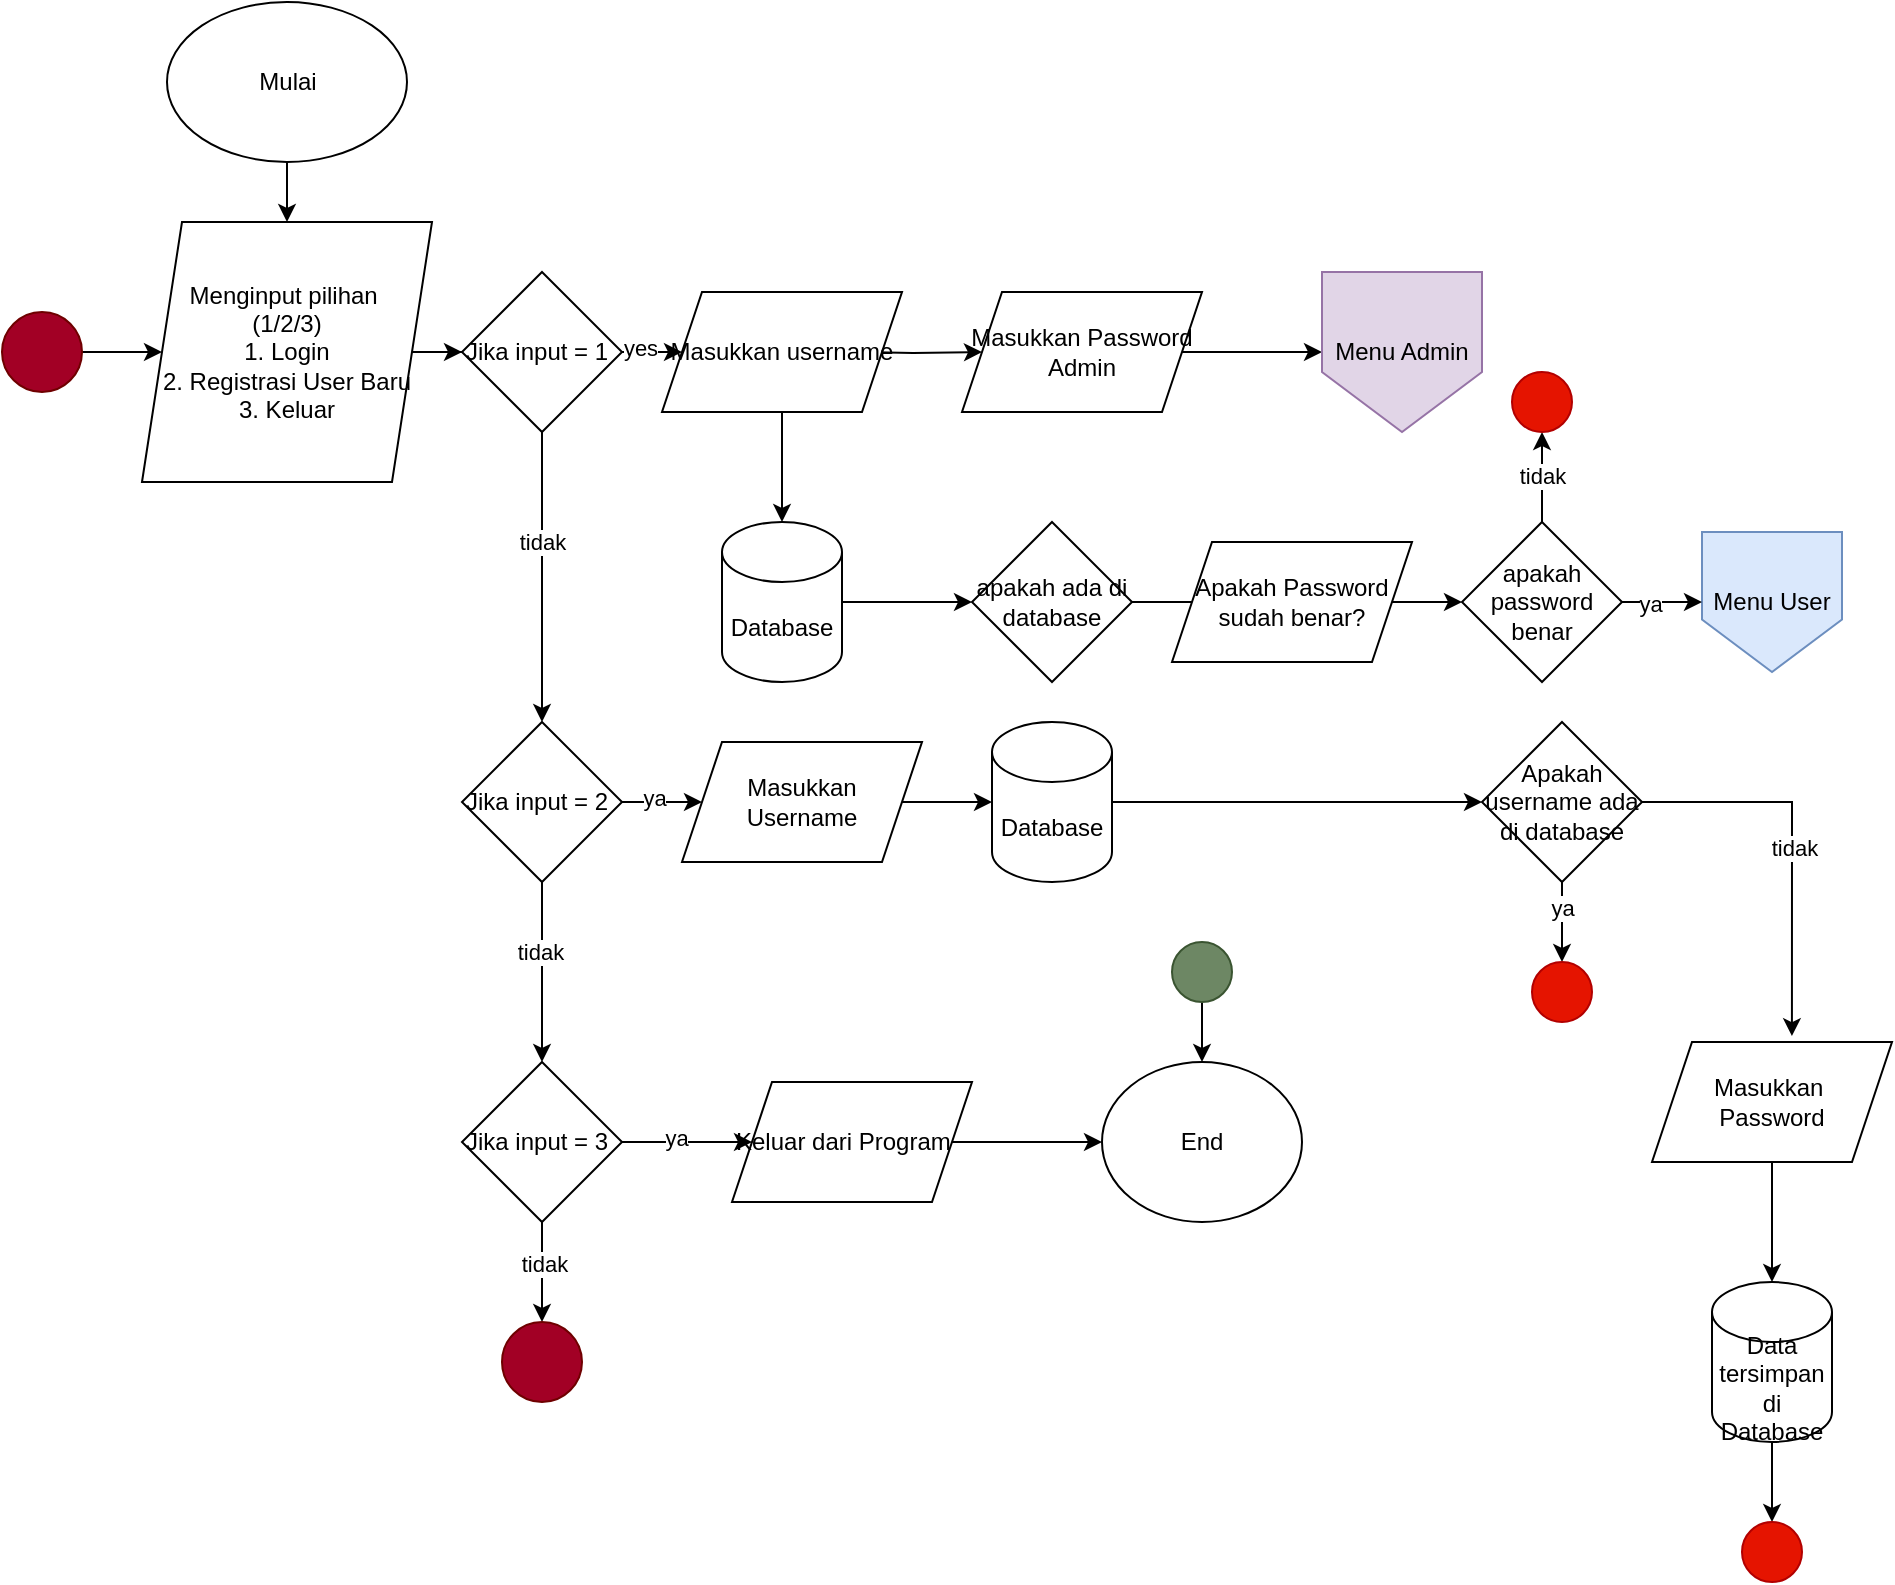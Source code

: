 <mxfile version="24.8.6" pages="3">
  <diagram name="Page-1" id="-NDUtS6Aw-fNEqFQIyKa">
    <mxGraphModel dx="1381" dy="663" grid="1" gridSize="10" guides="1" tooltips="1" connect="1" arrows="1" fold="1" page="1" pageScale="1" pageWidth="850" pageHeight="1100" math="0" shadow="0">
      <root>
        <mxCell id="0" />
        <mxCell id="1" parent="0" />
        <mxCell id="1dMcSSJAG0kBczMJyQBT-3" value="" style="edgeStyle=orthogonalEdgeStyle;rounded=0;orthogonalLoop=1;jettySize=auto;html=1;" parent="1" source="1dMcSSJAG0kBczMJyQBT-1" target="1dMcSSJAG0kBczMJyQBT-2" edge="1">
          <mxGeometry relative="1" as="geometry" />
        </mxCell>
        <mxCell id="1dMcSSJAG0kBczMJyQBT-1" value="Mulai" style="ellipse;whiteSpace=wrap;html=1;" parent="1" vertex="1">
          <mxGeometry x="82.5" y="10" width="120" height="80" as="geometry" />
        </mxCell>
        <mxCell id="1dMcSSJAG0kBczMJyQBT-5" value="" style="edgeStyle=orthogonalEdgeStyle;rounded=0;orthogonalLoop=1;jettySize=auto;html=1;" parent="1" source="1dMcSSJAG0kBczMJyQBT-2" target="1dMcSSJAG0kBczMJyQBT-4" edge="1">
          <mxGeometry relative="1" as="geometry" />
        </mxCell>
        <mxCell id="1dMcSSJAG0kBczMJyQBT-2" value="Menginput pilihan&amp;nbsp;&lt;div&gt;(1/2/3)&lt;div&gt;1.&lt;span style=&quot;background-color: initial;&quot;&gt;&amp;nbsp;Login&lt;/span&gt;&lt;/div&gt;&lt;div&gt;2. Registrasi User Baru&lt;/div&gt;&lt;div&gt;3. Keluar&lt;/div&gt;&lt;/div&gt;" style="shape=parallelogram;perimeter=parallelogramPerimeter;whiteSpace=wrap;html=1;fixedSize=1;align=center;" parent="1" vertex="1">
          <mxGeometry x="70" y="120" width="145" height="130" as="geometry" />
        </mxCell>
        <mxCell id="1dMcSSJAG0kBczMJyQBT-7" value="" style="edgeStyle=orthogonalEdgeStyle;rounded=0;orthogonalLoop=1;jettySize=auto;html=1;" parent="1" source="1dMcSSJAG0kBczMJyQBT-4" target="1dMcSSJAG0kBczMJyQBT-6" edge="1">
          <mxGeometry relative="1" as="geometry" />
        </mxCell>
        <mxCell id="DcdzVRwghYSMpWZO44ve-5" value="tidak" style="edgeLabel;html=1;align=center;verticalAlign=middle;resizable=0;points=[];" vertex="1" connectable="0" parent="1dMcSSJAG0kBczMJyQBT-7">
          <mxGeometry x="-0.245" relative="1" as="geometry">
            <mxPoint as="offset" />
          </mxGeometry>
        </mxCell>
        <mxCell id="1dMcSSJAG0kBczMJyQBT-13" value="" style="edgeStyle=orthogonalEdgeStyle;rounded=0;orthogonalLoop=1;jettySize=auto;html=1;" parent="1" source="1dMcSSJAG0kBczMJyQBT-4" edge="1">
          <mxGeometry relative="1" as="geometry">
            <mxPoint x="340" y="185" as="targetPoint" />
          </mxGeometry>
        </mxCell>
        <mxCell id="DcdzVRwghYSMpWZO44ve-6" value="yes" style="edgeLabel;html=1;align=center;verticalAlign=middle;resizable=0;points=[];" vertex="1" connectable="0" parent="1dMcSSJAG0kBczMJyQBT-13">
          <mxGeometry x="-0.418" y="2" relative="1" as="geometry">
            <mxPoint as="offset" />
          </mxGeometry>
        </mxCell>
        <mxCell id="1dMcSSJAG0kBczMJyQBT-4" value="Jika input = 1" style="rhombus;whiteSpace=wrap;html=1;align=left;" parent="1" vertex="1">
          <mxGeometry x="230" y="145" width="80" height="80" as="geometry" />
        </mxCell>
        <mxCell id="1dMcSSJAG0kBczMJyQBT-9" value="" style="edgeStyle=orthogonalEdgeStyle;rounded=0;orthogonalLoop=1;jettySize=auto;html=1;" parent="1" source="1dMcSSJAG0kBczMJyQBT-6" target="1dMcSSJAG0kBczMJyQBT-8" edge="1">
          <mxGeometry relative="1" as="geometry" />
        </mxCell>
        <mxCell id="DcdzVRwghYSMpWZO44ve-7" value="tidak" style="edgeLabel;html=1;align=center;verticalAlign=middle;resizable=0;points=[];" vertex="1" connectable="0" parent="1dMcSSJAG0kBczMJyQBT-9">
          <mxGeometry x="-0.231" y="-1" relative="1" as="geometry">
            <mxPoint as="offset" />
          </mxGeometry>
        </mxCell>
        <mxCell id="1dMcSSJAG0kBczMJyQBT-25" value="" style="edgeStyle=orthogonalEdgeStyle;rounded=0;orthogonalLoop=1;jettySize=auto;html=1;" parent="1" source="1dMcSSJAG0kBczMJyQBT-6" target="1dMcSSJAG0kBczMJyQBT-24" edge="1">
          <mxGeometry relative="1" as="geometry" />
        </mxCell>
        <mxCell id="DcdzVRwghYSMpWZO44ve-10" value="ya" style="edgeLabel;html=1;align=center;verticalAlign=middle;resizable=0;points=[];" vertex="1" connectable="0" parent="1dMcSSJAG0kBczMJyQBT-25">
          <mxGeometry x="0.192" y="2" relative="1" as="geometry">
            <mxPoint as="offset" />
          </mxGeometry>
        </mxCell>
        <mxCell id="1dMcSSJAG0kBczMJyQBT-6" value="Jika input = 2" style="rhombus;whiteSpace=wrap;html=1;align=left;" parent="1" vertex="1">
          <mxGeometry x="230" y="370" width="80" height="80" as="geometry" />
        </mxCell>
        <mxCell id="1dMcSSJAG0kBczMJyQBT-31" value="" style="edgeStyle=orthogonalEdgeStyle;rounded=0;orthogonalLoop=1;jettySize=auto;html=1;" parent="1" source="1dMcSSJAG0kBczMJyQBT-8" target="1dMcSSJAG0kBczMJyQBT-30" edge="1">
          <mxGeometry relative="1" as="geometry" />
        </mxCell>
        <mxCell id="DcdzVRwghYSMpWZO44ve-9" value="ya" style="edgeLabel;html=1;align=center;verticalAlign=middle;resizable=0;points=[];" vertex="1" connectable="0" parent="1dMcSSJAG0kBczMJyQBT-31">
          <mxGeometry x="-0.169" y="2" relative="1" as="geometry">
            <mxPoint as="offset" />
          </mxGeometry>
        </mxCell>
        <mxCell id="1dMcSSJAG0kBczMJyQBT-35" value="" style="edgeStyle=orthogonalEdgeStyle;rounded=0;orthogonalLoop=1;jettySize=auto;html=1;" parent="1" source="1dMcSSJAG0kBczMJyQBT-8" target="1dMcSSJAG0kBczMJyQBT-34" edge="1">
          <mxGeometry relative="1" as="geometry" />
        </mxCell>
        <mxCell id="DcdzVRwghYSMpWZO44ve-8" value="tidak" style="edgeLabel;html=1;align=center;verticalAlign=middle;resizable=0;points=[];" vertex="1" connectable="0" parent="1dMcSSJAG0kBczMJyQBT-35">
          <mxGeometry x="-0.19" y="1" relative="1" as="geometry">
            <mxPoint as="offset" />
          </mxGeometry>
        </mxCell>
        <mxCell id="1dMcSSJAG0kBczMJyQBT-8" value="Jika input = 3" style="rhombus;whiteSpace=wrap;html=1;align=left;" parent="1" vertex="1">
          <mxGeometry x="230" y="540" width="80" height="80" as="geometry" />
        </mxCell>
        <mxCell id="1dMcSSJAG0kBczMJyQBT-24" value="Masukkan&lt;div&gt;Username&lt;/div&gt;" style="shape=parallelogram;perimeter=parallelogramPerimeter;whiteSpace=wrap;html=1;fixedSize=1;align=center;" parent="1" vertex="1">
          <mxGeometry x="340" y="380" width="120" height="60" as="geometry" />
        </mxCell>
        <mxCell id="1dMcSSJAG0kBczMJyQBT-29" value="" style="edgeStyle=orthogonalEdgeStyle;rounded=0;orthogonalLoop=1;jettySize=auto;html=1;" parent="1" source="1dMcSSJAG0kBczMJyQBT-26" target="1dMcSSJAG0kBczMJyQBT-28" edge="1">
          <mxGeometry relative="1" as="geometry" />
        </mxCell>
        <mxCell id="1dMcSSJAG0kBczMJyQBT-26" value="Masukkan&amp;nbsp;&lt;div&gt;Password&lt;/div&gt;" style="shape=parallelogram;perimeter=parallelogramPerimeter;whiteSpace=wrap;html=1;fixedSize=1;" parent="1" vertex="1">
          <mxGeometry x="825" y="530" width="120" height="60" as="geometry" />
        </mxCell>
        <mxCell id="-KChaFOd6oSQonMqzagd-12" value="" style="edgeStyle=orthogonalEdgeStyle;rounded=0;orthogonalLoop=1;jettySize=auto;html=1;" parent="1" source="1dMcSSJAG0kBczMJyQBT-28" target="-KChaFOd6oSQonMqzagd-11" edge="1">
          <mxGeometry relative="1" as="geometry" />
        </mxCell>
        <mxCell id="1dMcSSJAG0kBczMJyQBT-28" value="Data tersimpan di Database" style="shape=cylinder3;whiteSpace=wrap;html=1;boundedLbl=1;backgroundOutline=1;size=15;" parent="1" vertex="1">
          <mxGeometry x="855" y="650" width="60" height="80" as="geometry" />
        </mxCell>
        <mxCell id="6MHdEwSznJubVBLy4Kzz-2" value="" style="edgeStyle=orthogonalEdgeStyle;rounded=0;orthogonalLoop=1;jettySize=auto;html=1;" parent="1" source="1dMcSSJAG0kBczMJyQBT-30" target="6MHdEwSznJubVBLy4Kzz-1" edge="1">
          <mxGeometry relative="1" as="geometry" />
        </mxCell>
        <mxCell id="1dMcSSJAG0kBczMJyQBT-30" value="Keluar dari Program" style="shape=parallelogram;perimeter=parallelogramPerimeter;whiteSpace=wrap;html=1;fixedSize=1;align=left;" parent="1" vertex="1">
          <mxGeometry x="365" y="550" width="120" height="60" as="geometry" />
        </mxCell>
        <mxCell id="1dMcSSJAG0kBczMJyQBT-34" value="" style="ellipse;whiteSpace=wrap;html=1;align=left;fillColor=#a20025;fontColor=#ffffff;strokeColor=#6F0000;" parent="1" vertex="1">
          <mxGeometry x="250" y="670" width="40" height="40" as="geometry" />
        </mxCell>
        <mxCell id="1dMcSSJAG0kBczMJyQBT-44" value="" style="edgeStyle=orthogonalEdgeStyle;rounded=0;orthogonalLoop=1;jettySize=auto;html=1;" parent="1" target="1dMcSSJAG0kBczMJyQBT-43" edge="1">
          <mxGeometry relative="1" as="geometry">
            <mxPoint x="430" y="185" as="sourcePoint" />
          </mxGeometry>
        </mxCell>
        <mxCell id="NHLyl-m4o0W0h8UV8HJD-1" value="" style="edgeStyle=orthogonalEdgeStyle;rounded=0;orthogonalLoop=1;jettySize=auto;html=1;" parent="1" source="1dMcSSJAG0kBczMJyQBT-39" target="1BtDS-56krsST5m9bCpH-1" edge="1">
          <mxGeometry relative="1" as="geometry" />
        </mxCell>
        <mxCell id="1dMcSSJAG0kBczMJyQBT-39" value="Masukkan username" style="shape=parallelogram;perimeter=parallelogramPerimeter;whiteSpace=wrap;html=1;fixedSize=1;" parent="1" vertex="1">
          <mxGeometry x="330" y="155" width="120" height="60" as="geometry" />
        </mxCell>
        <mxCell id="1dMcSSJAG0kBczMJyQBT-46" value="" style="edgeStyle=orthogonalEdgeStyle;rounded=0;orthogonalLoop=1;jettySize=auto;html=1;" parent="1" source="1dMcSSJAG0kBczMJyQBT-43" target="1dMcSSJAG0kBczMJyQBT-45" edge="1">
          <mxGeometry relative="1" as="geometry" />
        </mxCell>
        <mxCell id="1dMcSSJAG0kBczMJyQBT-43" value="Masukkan Password Admin" style="shape=parallelogram;perimeter=parallelogramPerimeter;whiteSpace=wrap;html=1;fixedSize=1;" parent="1" vertex="1">
          <mxGeometry x="480" y="155" width="120" height="60" as="geometry" />
        </mxCell>
        <mxCell id="1dMcSSJAG0kBczMJyQBT-45" value="Menu Admin" style="shape=offPageConnector;whiteSpace=wrap;html=1;fillColor=#e1d5e7;strokeColor=#9673a6;" parent="1" vertex="1">
          <mxGeometry x="660" y="145" width="80" height="80" as="geometry" />
        </mxCell>
        <mxCell id="1dMcSSJAG0kBczMJyQBT-47" value="Menu User" style="shape=offPageConnector;whiteSpace=wrap;html=1;fillColor=#dae8fc;strokeColor=#6c8ebf;" parent="1" vertex="1">
          <mxGeometry x="850" y="275" width="70" height="70" as="geometry" />
        </mxCell>
        <mxCell id="6MHdEwSznJubVBLy4Kzz-1" value="End" style="ellipse;whiteSpace=wrap;html=1;align=center;" parent="1" vertex="1">
          <mxGeometry x="550" y="540" width="100" height="80" as="geometry" />
        </mxCell>
        <mxCell id="yb546YLmyVM77lyH0D2q-3" value="" style="edgeStyle=orthogonalEdgeStyle;rounded=0;orthogonalLoop=1;jettySize=auto;html=1;" parent="1" source="yb546YLmyVM77lyH0D2q-2" target="1dMcSSJAG0kBczMJyQBT-2" edge="1">
          <mxGeometry relative="1" as="geometry" />
        </mxCell>
        <mxCell id="yb546YLmyVM77lyH0D2q-2" value="" style="ellipse;whiteSpace=wrap;html=1;aspect=fixed;fillColor=#a20025;fontColor=#ffffff;strokeColor=#6F0000;" parent="1" vertex="1">
          <mxGeometry y="165" width="40" height="40" as="geometry" />
        </mxCell>
        <mxCell id="EzCfNDxWfJao1w9SPFGL-2" value="" style="edgeStyle=orthogonalEdgeStyle;rounded=0;orthogonalLoop=1;jettySize=auto;html=1;" parent="1" source="EzCfNDxWfJao1w9SPFGL-1" target="6MHdEwSznJubVBLy4Kzz-1" edge="1">
          <mxGeometry relative="1" as="geometry" />
        </mxCell>
        <mxCell id="EzCfNDxWfJao1w9SPFGL-1" value="" style="ellipse;whiteSpace=wrap;html=1;aspect=fixed;fillColor=#6d8764;fontColor=#ffffff;strokeColor=#3A5431;" parent="1" vertex="1">
          <mxGeometry x="585" y="480" width="30" height="30" as="geometry" />
        </mxCell>
        <mxCell id="NHLyl-m4o0W0h8UV8HJD-2" style="edgeStyle=orthogonalEdgeStyle;rounded=0;orthogonalLoop=1;jettySize=auto;html=1;exitX=1;exitY=0.5;exitDx=0;exitDy=0;exitPerimeter=0;" parent="1" source="1BtDS-56krsST5m9bCpH-1" target="1BtDS-56krsST5m9bCpH-2" edge="1">
          <mxGeometry relative="1" as="geometry" />
        </mxCell>
        <mxCell id="1BtDS-56krsST5m9bCpH-1" value="Database" style="shape=cylinder3;whiteSpace=wrap;html=1;boundedLbl=1;backgroundOutline=1;size=15;" parent="1" vertex="1">
          <mxGeometry x="360" y="270" width="60" height="80" as="geometry" />
        </mxCell>
        <mxCell id="-KChaFOd6oSQonMqzagd-2" value="" style="edgeStyle=orthogonalEdgeStyle;rounded=0;orthogonalLoop=1;jettySize=auto;html=1;" parent="1" source="1BtDS-56krsST5m9bCpH-2" target="-KChaFOd6oSQonMqzagd-1" edge="1">
          <mxGeometry relative="1" as="geometry" />
        </mxCell>
        <mxCell id="1BtDS-56krsST5m9bCpH-2" value="apakah ada di database" style="rhombus;whiteSpace=wrap;html=1;" parent="1" vertex="1">
          <mxGeometry x="485" y="270" width="80" height="80" as="geometry" />
        </mxCell>
        <mxCell id="-KChaFOd6oSQonMqzagd-3" value="" style="edgeStyle=orthogonalEdgeStyle;rounded=0;orthogonalLoop=1;jettySize=auto;html=1;" parent="1" source="-KChaFOd6oSQonMqzagd-1" target="1dMcSSJAG0kBczMJyQBT-47" edge="1">
          <mxGeometry relative="1" as="geometry" />
        </mxCell>
        <mxCell id="DcdzVRwghYSMpWZO44ve-1" value="ya" style="edgeLabel;html=1;align=center;verticalAlign=middle;resizable=0;points=[];" vertex="1" connectable="0" parent="-KChaFOd6oSQonMqzagd-3">
          <mxGeometry x="-0.294" y="-1" relative="1" as="geometry">
            <mxPoint as="offset" />
          </mxGeometry>
        </mxCell>
        <mxCell id="-KChaFOd6oSQonMqzagd-9" value="" style="edgeStyle=orthogonalEdgeStyle;rounded=0;orthogonalLoop=1;jettySize=auto;html=1;" parent="1" source="-KChaFOd6oSQonMqzagd-1" target="-KChaFOd6oSQonMqzagd-8" edge="1">
          <mxGeometry relative="1" as="geometry" />
        </mxCell>
        <mxCell id="DcdzVRwghYSMpWZO44ve-2" value="tidak" style="edgeLabel;html=1;align=center;verticalAlign=middle;resizable=0;points=[];" vertex="1" connectable="0" parent="-KChaFOd6oSQonMqzagd-9">
          <mxGeometry x="0.022" relative="1" as="geometry">
            <mxPoint as="offset" />
          </mxGeometry>
        </mxCell>
        <mxCell id="-KChaFOd6oSQonMqzagd-1" value="apakah password benar" style="rhombus;whiteSpace=wrap;html=1;" parent="1" vertex="1">
          <mxGeometry x="730" y="270" width="80" height="80" as="geometry" />
        </mxCell>
        <mxCell id="-KChaFOd6oSQonMqzagd-8" value="" style="ellipse;whiteSpace=wrap;html=1;aspect=fixed;fillColor=#e51400;fontColor=#ffffff;strokeColor=#B20000;" parent="1" vertex="1">
          <mxGeometry x="755" y="195" width="30" height="30" as="geometry" />
        </mxCell>
        <mxCell id="-KChaFOd6oSQonMqzagd-11" value="" style="ellipse;whiteSpace=wrap;html=1;aspect=fixed;fillColor=#e51400;fontColor=#ffffff;strokeColor=#B20000;" parent="1" vertex="1">
          <mxGeometry x="870" y="770" width="30" height="30" as="geometry" />
        </mxCell>
        <mxCell id="NHLyl-m4o0W0h8UV8HJD-3" value="Apakah Password sudah benar?" style="shape=parallelogram;perimeter=parallelogramPerimeter;whiteSpace=wrap;html=1;fixedSize=1;" parent="1" vertex="1">
          <mxGeometry x="585" y="280" width="120" height="60" as="geometry" />
        </mxCell>
        <mxCell id="NHLyl-m4o0W0h8UV8HJD-5" value="" style="edgeStyle=orthogonalEdgeStyle;rounded=0;orthogonalLoop=1;jettySize=auto;html=1;" parent="1" source="1dMcSSJAG0kBczMJyQBT-24" target="NHLyl-m4o0W0h8UV8HJD-4" edge="1">
          <mxGeometry relative="1" as="geometry">
            <mxPoint x="440" y="410" as="sourcePoint" />
            <mxPoint x="705" y="550" as="targetPoint" />
          </mxGeometry>
        </mxCell>
        <mxCell id="NHLyl-m4o0W0h8UV8HJD-4" value="Database" style="shape=cylinder3;whiteSpace=wrap;html=1;boundedLbl=1;backgroundOutline=1;size=15;" parent="1" vertex="1">
          <mxGeometry x="495" y="370" width="60" height="80" as="geometry" />
        </mxCell>
        <mxCell id="NHLyl-m4o0W0h8UV8HJD-7" value="" style="edgeStyle=orthogonalEdgeStyle;rounded=0;orthogonalLoop=1;jettySize=auto;html=1;" parent="1" source="NHLyl-m4o0W0h8UV8HJD-4" target="NHLyl-m4o0W0h8UV8HJD-6" edge="1">
          <mxGeometry relative="1" as="geometry">
            <mxPoint x="555" y="410" as="sourcePoint" />
            <mxPoint x="705" y="550" as="targetPoint" />
          </mxGeometry>
        </mxCell>
        <mxCell id="NHLyl-m4o0W0h8UV8HJD-11" style="edgeStyle=orthogonalEdgeStyle;rounded=0;orthogonalLoop=1;jettySize=auto;html=1;exitX=0.5;exitY=1;exitDx=0;exitDy=0;entryX=0.5;entryY=0;entryDx=0;entryDy=0;" parent="1" source="NHLyl-m4o0W0h8UV8HJD-6" target="NHLyl-m4o0W0h8UV8HJD-10" edge="1">
          <mxGeometry relative="1" as="geometry" />
        </mxCell>
        <mxCell id="DcdzVRwghYSMpWZO44ve-3" value="ya" style="edgeLabel;html=1;align=center;verticalAlign=middle;resizable=0;points=[];" vertex="1" connectable="0" parent="NHLyl-m4o0W0h8UV8HJD-11">
          <mxGeometry x="-0.369" relative="1" as="geometry">
            <mxPoint as="offset" />
          </mxGeometry>
        </mxCell>
        <mxCell id="NHLyl-m4o0W0h8UV8HJD-6" value="Apakah username ada di database" style="rhombus;whiteSpace=wrap;html=1;" parent="1" vertex="1">
          <mxGeometry x="740" y="370" width="80" height="80" as="geometry" />
        </mxCell>
        <mxCell id="NHLyl-m4o0W0h8UV8HJD-8" style="edgeStyle=orthogonalEdgeStyle;rounded=0;orthogonalLoop=1;jettySize=auto;html=1;exitX=1;exitY=0.5;exitDx=0;exitDy=0;entryX=0.583;entryY=-0.049;entryDx=0;entryDy=0;entryPerimeter=0;" parent="1" source="NHLyl-m4o0W0h8UV8HJD-6" target="1dMcSSJAG0kBczMJyQBT-26" edge="1">
          <mxGeometry relative="1" as="geometry" />
        </mxCell>
        <mxCell id="DcdzVRwghYSMpWZO44ve-4" value="tidak" style="edgeLabel;html=1;align=center;verticalAlign=middle;resizable=0;points=[];" vertex="1" connectable="0" parent="NHLyl-m4o0W0h8UV8HJD-8">
          <mxGeometry x="0.023" y="1" relative="1" as="geometry">
            <mxPoint as="offset" />
          </mxGeometry>
        </mxCell>
        <mxCell id="NHLyl-m4o0W0h8UV8HJD-10" value="" style="ellipse;whiteSpace=wrap;html=1;aspect=fixed;fillColor=#e51400;fontColor=#ffffff;strokeColor=#B20000;" parent="1" vertex="1">
          <mxGeometry x="765" y="490" width="30" height="30" as="geometry" />
        </mxCell>
      </root>
    </mxGraphModel>
  </diagram>
  <diagram id="N-St3xSFaEHaw6ueNfKO" name="Page-2">
    <mxGraphModel dx="1381" dy="652" grid="1" gridSize="10" guides="1" tooltips="1" connect="1" arrows="1" fold="1" page="1" pageScale="1" pageWidth="850" pageHeight="1100" math="0" shadow="0">
      <root>
        <mxCell id="0" />
        <mxCell id="1" parent="0" />
        <mxCell id="iYAlvpaZnLqNB3ZeRXBc-1" value="" style="edgeStyle=orthogonalEdgeStyle;rounded=0;orthogonalLoop=1;jettySize=auto;html=1;" parent="1" source="FEb0zE-_EcP4gWyUpgyo-1" target="FEb0zE-_EcP4gWyUpgyo-4" edge="1">
          <mxGeometry relative="1" as="geometry" />
        </mxCell>
        <mxCell id="FEb0zE-_EcP4gWyUpgyo-1" value="Menu Admin" style="shape=offPageConnector;whiteSpace=wrap;html=1;fillColor=#e1d5e7;strokeColor=#9673a6;" parent="1" vertex="1">
          <mxGeometry x="135" y="20" width="80" height="80" as="geometry" />
        </mxCell>
        <mxCell id="Rpfw_NwR-ozSrpNte6tN-2" value="" style="edgeStyle=orthogonalEdgeStyle;rounded=0;orthogonalLoop=1;jettySize=auto;html=1;" parent="1" source="FEb0zE-_EcP4gWyUpgyo-4" target="Rpfw_NwR-ozSrpNte6tN-1" edge="1">
          <mxGeometry relative="1" as="geometry" />
        </mxCell>
        <mxCell id="FEb0zE-_EcP4gWyUpgyo-4" value="Menginput Pilihan (1/2/3/4/5)&lt;div&gt;&lt;div&gt;1. Tambah Wisata&lt;/div&gt;&lt;div&gt;2. Ubah Wisata&lt;/div&gt;&lt;div&gt;3. Hapus Wisata&lt;/div&gt;&lt;div&gt;4. Lihat Daftar Wisata&lt;/div&gt;&lt;div&gt;5. Logout&lt;/div&gt;&lt;/div&gt;" style="shape=parallelogram;perimeter=parallelogramPerimeter;whiteSpace=wrap;html=1;fixedSize=1;" parent="1" vertex="1">
          <mxGeometry x="100" y="140" width="150" height="100" as="geometry" />
        </mxCell>
        <mxCell id="Rpfw_NwR-ozSrpNte6tN-7" value="" style="edgeStyle=orthogonalEdgeStyle;rounded=0;orthogonalLoop=1;jettySize=auto;html=1;" parent="1" source="Rpfw_NwR-ozSrpNte6tN-1" target="Rpfw_NwR-ozSrpNte6tN-6" edge="1">
          <mxGeometry relative="1" as="geometry" />
        </mxCell>
        <mxCell id="EIrdgoCITJOfcZMwzrEn-1" value="tidak" style="edgeLabel;html=1;align=center;verticalAlign=middle;resizable=0;points=[];" vertex="1" connectable="0" parent="Rpfw_NwR-ozSrpNte6tN-7">
          <mxGeometry x="0.2" y="-1" relative="1" as="geometry">
            <mxPoint as="offset" />
          </mxGeometry>
        </mxCell>
        <mxCell id="ga41-6N_7TNOr7C-JhKs-2" value="" style="edgeStyle=orthogonalEdgeStyle;rounded=0;orthogonalLoop=1;jettySize=auto;html=1;" parent="1" source="Rpfw_NwR-ozSrpNte6tN-1" edge="1">
          <mxGeometry relative="1" as="geometry">
            <mxPoint x="350.04" y="260" as="targetPoint" />
          </mxGeometry>
        </mxCell>
        <mxCell id="EIrdgoCITJOfcZMwzrEn-6" value="ya" style="edgeLabel;html=1;align=center;verticalAlign=middle;resizable=0;points=[];" vertex="1" connectable="0" parent="ga41-6N_7TNOr7C-JhKs-2">
          <mxGeometry x="-0.458" y="1" relative="1" as="geometry">
            <mxPoint as="offset" />
          </mxGeometry>
        </mxCell>
        <mxCell id="Rpfw_NwR-ozSrpNte6tN-1" value="Jika input = 1" style="rhombus;whiteSpace=wrap;html=1;" parent="1" vertex="1">
          <mxGeometry x="310" y="150" width="80" height="80" as="geometry" />
        </mxCell>
        <mxCell id="Rpfw_NwR-ozSrpNte6tN-9" value="" style="edgeStyle=orthogonalEdgeStyle;rounded=0;orthogonalLoop=1;jettySize=auto;html=1;" parent="1" source="Rpfw_NwR-ozSrpNte6tN-6" target="Rpfw_NwR-ozSrpNte6tN-8" edge="1">
          <mxGeometry relative="1" as="geometry" />
        </mxCell>
        <mxCell id="EIrdgoCITJOfcZMwzrEn-2" value="tidak" style="edgeLabel;html=1;align=center;verticalAlign=middle;resizable=0;points=[];" vertex="1" connectable="0" parent="Rpfw_NwR-ozSrpNte6tN-9">
          <mxGeometry x="-0.52" relative="1" as="geometry">
            <mxPoint as="offset" />
          </mxGeometry>
        </mxCell>
        <mxCell id="ga41-6N_7TNOr7C-JhKs-8" value="" style="edgeStyle=orthogonalEdgeStyle;rounded=0;orthogonalLoop=1;jettySize=auto;html=1;" parent="1" source="Rpfw_NwR-ozSrpNte6tN-6" target="ga41-6N_7TNOr7C-JhKs-7" edge="1">
          <mxGeometry relative="1" as="geometry" />
        </mxCell>
        <mxCell id="EIrdgoCITJOfcZMwzrEn-7" value="ya" style="edgeLabel;html=1;align=center;verticalAlign=middle;resizable=0;points=[];" vertex="1" connectable="0" parent="ga41-6N_7TNOr7C-JhKs-8">
          <mxGeometry x="-0.653" relative="1" as="geometry">
            <mxPoint as="offset" />
          </mxGeometry>
        </mxCell>
        <mxCell id="Rpfw_NwR-ozSrpNte6tN-6" value="Jika input = 2" style="rhombus;whiteSpace=wrap;html=1;" parent="1" vertex="1">
          <mxGeometry x="530" y="150" width="80" height="80" as="geometry" />
        </mxCell>
        <mxCell id="Rpfw_NwR-ozSrpNte6tN-11" value="" style="edgeStyle=orthogonalEdgeStyle;rounded=0;orthogonalLoop=1;jettySize=auto;html=1;" parent="1" source="Rpfw_NwR-ozSrpNte6tN-8" target="Rpfw_NwR-ozSrpNte6tN-10" edge="1">
          <mxGeometry relative="1" as="geometry" />
        </mxCell>
        <mxCell id="EIrdgoCITJOfcZMwzrEn-3" value="tidak" style="edgeLabel;html=1;align=center;verticalAlign=middle;resizable=0;points=[];" vertex="1" connectable="0" parent="Rpfw_NwR-ozSrpNte6tN-11">
          <mxGeometry x="-0.231" y="-1" relative="1" as="geometry">
            <mxPoint as="offset" />
          </mxGeometry>
        </mxCell>
        <mxCell id="EucmjnNVdxydKjGRnrBO-8" value="" style="edgeStyle=orthogonalEdgeStyle;rounded=0;orthogonalLoop=1;jettySize=auto;html=1;" parent="1" source="Rpfw_NwR-ozSrpNte6tN-8" target="EucmjnNVdxydKjGRnrBO-7" edge="1">
          <mxGeometry relative="1" as="geometry" />
        </mxCell>
        <mxCell id="Rpfw_NwR-ozSrpNte6tN-8" value="Jika input = 3" style="rhombus;whiteSpace=wrap;html=1;" parent="1" vertex="1">
          <mxGeometry x="730" y="150" width="80" height="80" as="geometry" />
        </mxCell>
        <mxCell id="Rpfw_NwR-ozSrpNte6tN-13" value="" style="edgeStyle=orthogonalEdgeStyle;rounded=0;orthogonalLoop=1;jettySize=auto;html=1;" parent="1" source="Rpfw_NwR-ozSrpNte6tN-10" target="Rpfw_NwR-ozSrpNte6tN-12" edge="1">
          <mxGeometry relative="1" as="geometry" />
        </mxCell>
        <mxCell id="EIrdgoCITJOfcZMwzrEn-4" value="tidak" style="edgeLabel;html=1;align=center;verticalAlign=middle;resizable=0;points=[];" vertex="1" connectable="0" parent="Rpfw_NwR-ozSrpNte6tN-13">
          <mxGeometry x="-0.181" relative="1" as="geometry">
            <mxPoint as="offset" />
          </mxGeometry>
        </mxCell>
        <mxCell id="EucmjnNVdxydKjGRnrBO-13" value="" style="edgeStyle=orthogonalEdgeStyle;rounded=0;orthogonalLoop=1;jettySize=auto;html=1;" parent="1" source="iYAlvpaZnLqNB3ZeRXBc-18" target="EucmjnNVdxydKjGRnrBO-12" edge="1">
          <mxGeometry relative="1" as="geometry" />
        </mxCell>
        <mxCell id="Rpfw_NwR-ozSrpNte6tN-10" value="Jika input = 4" style="rhombus;whiteSpace=wrap;html=1;" parent="1" vertex="1">
          <mxGeometry x="950" y="150" width="80" height="80" as="geometry" />
        </mxCell>
        <mxCell id="Tg2z2954MCGiaRkVr_IJ-2" value="" style="edgeStyle=orthogonalEdgeStyle;rounded=0;orthogonalLoop=1;jettySize=auto;html=1;" parent="1" source="Rpfw_NwR-ozSrpNte6tN-12" target="Tg2z2954MCGiaRkVr_IJ-1" edge="1">
          <mxGeometry relative="1" as="geometry" />
        </mxCell>
        <mxCell id="EIrdgoCITJOfcZMwzrEn-5" value="tidak" style="edgeLabel;html=1;align=center;verticalAlign=middle;resizable=0;points=[];" vertex="1" connectable="0" parent="Tg2z2954MCGiaRkVr_IJ-2">
          <mxGeometry x="-0.068" relative="1" as="geometry">
            <mxPoint as="offset" />
          </mxGeometry>
        </mxCell>
        <mxCell id="EucmjnNVdxydKjGRnrBO-15" value="" style="edgeStyle=orthogonalEdgeStyle;rounded=0;orthogonalLoop=1;jettySize=auto;html=1;" parent="1" source="Rpfw_NwR-ozSrpNte6tN-12" target="EucmjnNVdxydKjGRnrBO-14" edge="1">
          <mxGeometry relative="1" as="geometry" />
        </mxCell>
        <mxCell id="EIrdgoCITJOfcZMwzrEn-10" value="ya" style="edgeLabel;html=1;align=center;verticalAlign=middle;resizable=0;points=[];" vertex="1" connectable="0" parent="EucmjnNVdxydKjGRnrBO-15">
          <mxGeometry x="-0.903" y="1" relative="1" as="geometry">
            <mxPoint as="offset" />
          </mxGeometry>
        </mxCell>
        <mxCell id="Rpfw_NwR-ozSrpNte6tN-12" value="Jika input = 5" style="rhombus;whiteSpace=wrap;html=1;" parent="1" vertex="1">
          <mxGeometry x="1140" y="150" width="80" height="80" as="geometry" />
        </mxCell>
        <mxCell id="Tg2z2954MCGiaRkVr_IJ-1" value="" style="ellipse;whiteSpace=wrap;html=1;fillColor=#a20025;fontColor=#ffffff;strokeColor=#6F0000;" parent="1" vertex="1">
          <mxGeometry x="1160" y="70" width="40" height="40" as="geometry" />
        </mxCell>
        <mxCell id="ga41-6N_7TNOr7C-JhKs-6" value="" style="edgeStyle=orthogonalEdgeStyle;rounded=0;orthogonalLoop=1;jettySize=auto;html=1;" parent="1" source="ga41-6N_7TNOr7C-JhKs-3" target="ga41-6N_7TNOr7C-JhKs-5" edge="1">
          <mxGeometry relative="1" as="geometry" />
        </mxCell>
        <mxCell id="ga41-6N_7TNOr7C-JhKs-3" value="Masukkan harga untuk wisata baru" style="shape=parallelogram;perimeter=parallelogramPerimeter;whiteSpace=wrap;html=1;fixedSize=1;" parent="1" vertex="1">
          <mxGeometry x="115" y="390" width="120" height="60" as="geometry" />
        </mxCell>
        <mxCell id="kixxz2lpKRwrgnNTFnjx-6" value="" style="edgeStyle=orthogonalEdgeStyle;rounded=0;orthogonalLoop=1;jettySize=auto;html=1;" parent="1" source="ga41-6N_7TNOr7C-JhKs-5" target="kixxz2lpKRwrgnNTFnjx-5" edge="1">
          <mxGeometry relative="1" as="geometry" />
        </mxCell>
        <mxCell id="ga41-6N_7TNOr7C-JhKs-5" value="data tersimpan dalam database" style="shape=cylinder3;whiteSpace=wrap;html=1;boundedLbl=1;backgroundOutline=1;size=15;" parent="1" vertex="1">
          <mxGeometry x="145" y="490" width="60" height="80" as="geometry" />
        </mxCell>
        <mxCell id="EucmjnNVdxydKjGRnrBO-2" value="" style="edgeStyle=orthogonalEdgeStyle;rounded=0;orthogonalLoop=1;jettySize=auto;html=1;" parent="1" source="ga41-6N_7TNOr7C-JhKs-7" target="EucmjnNVdxydKjGRnrBO-1" edge="1">
          <mxGeometry relative="1" as="geometry" />
        </mxCell>
        <mxCell id="B6gFOKc3pY4-WWnZarxP-3" value="" style="edgeStyle=orthogonalEdgeStyle;rounded=0;orthogonalLoop=1;jettySize=auto;html=1;" parent="1" source="ga41-6N_7TNOr7C-JhKs-7" target="B6gFOKc3pY4-WWnZarxP-2" edge="1">
          <mxGeometry relative="1" as="geometry" />
        </mxCell>
        <mxCell id="ga41-6N_7TNOr7C-JhKs-7" value="Masukkan ID wisata yang ingin diubah" style="shape=parallelogram;perimeter=parallelogramPerimeter;whiteSpace=wrap;html=1;fixedSize=1;" parent="1" vertex="1">
          <mxGeometry x="510" y="300" width="120" height="60" as="geometry" />
        </mxCell>
        <mxCell id="EucmjnNVdxydKjGRnrBO-4" value="" style="edgeStyle=orthogonalEdgeStyle;rounded=0;orthogonalLoop=1;jettySize=auto;html=1;" parent="1" source="EucmjnNVdxydKjGRnrBO-1" target="EucmjnNVdxydKjGRnrBO-3" edge="1">
          <mxGeometry relative="1" as="geometry" />
        </mxCell>
        <mxCell id="EucmjnNVdxydKjGRnrBO-1" value="Masukkan harga yang ingin diubah" style="shape=parallelogram;perimeter=parallelogramPerimeter;whiteSpace=wrap;html=1;fixedSize=1;" parent="1" vertex="1">
          <mxGeometry x="510" y="520" width="120" height="60" as="geometry" />
        </mxCell>
        <mxCell id="kixxz2lpKRwrgnNTFnjx-2" value="" style="edgeStyle=orthogonalEdgeStyle;rounded=0;orthogonalLoop=1;jettySize=auto;html=1;" parent="1" source="EucmjnNVdxydKjGRnrBO-3" target="kixxz2lpKRwrgnNTFnjx-1" edge="1">
          <mxGeometry relative="1" as="geometry" />
        </mxCell>
        <mxCell id="EucmjnNVdxydKjGRnrBO-3" value="tersimpan di database" style="shape=cylinder3;whiteSpace=wrap;html=1;boundedLbl=1;backgroundOutline=1;size=15;" parent="1" vertex="1">
          <mxGeometry x="540" y="660" width="60" height="80" as="geometry" />
        </mxCell>
        <mxCell id="EIrdgoCITJOfcZMwzrEn-16" value="" style="edgeStyle=orthogonalEdgeStyle;rounded=0;orthogonalLoop=1;jettySize=auto;html=1;" edge="1" parent="1" source="EucmjnNVdxydKjGRnrBO-7" target="EIrdgoCITJOfcZMwzrEn-15">
          <mxGeometry relative="1" as="geometry" />
        </mxCell>
        <mxCell id="EucmjnNVdxydKjGRnrBO-7" value="Masukkan ID wisata yang ingin di hapus" style="shape=parallelogram;perimeter=parallelogramPerimeter;whiteSpace=wrap;html=1;fixedSize=1;" parent="1" vertex="1">
          <mxGeometry x="710" y="300" width="120" height="60" as="geometry" />
        </mxCell>
        <mxCell id="kixxz2lpKRwrgnNTFnjx-4" value="" style="edgeStyle=orthogonalEdgeStyle;rounded=0;orthogonalLoop=1;jettySize=auto;html=1;" parent="1" source="EucmjnNVdxydKjGRnrBO-11" target="kixxz2lpKRwrgnNTFnjx-3" edge="1">
          <mxGeometry relative="1" as="geometry" />
        </mxCell>
        <mxCell id="EucmjnNVdxydKjGRnrBO-11" value="Data tersimpan di Database" style="shape=cylinder3;whiteSpace=wrap;html=1;boundedLbl=1;backgroundOutline=1;size=15;" parent="1" vertex="1">
          <mxGeometry x="740" y="780" width="60" height="80" as="geometry" />
        </mxCell>
        <mxCell id="iYAlvpaZnLqNB3ZeRXBc-21" value="" style="edgeStyle=orthogonalEdgeStyle;rounded=0;orthogonalLoop=1;jettySize=auto;html=1;" parent="1" source="EucmjnNVdxydKjGRnrBO-12" target="iYAlvpaZnLqNB3ZeRXBc-20" edge="1">
          <mxGeometry relative="1" as="geometry" />
        </mxCell>
        <mxCell id="EucmjnNVdxydKjGRnrBO-12" value="Menampilkan Menu tiket" style="shape=parallelogram;perimeter=parallelogramPerimeter;whiteSpace=wrap;html=1;fixedSize=1;" parent="1" vertex="1">
          <mxGeometry x="930" y="450" width="120" height="60" as="geometry" />
        </mxCell>
        <mxCell id="EucmjnNVdxydKjGRnrBO-17" value="" style="edgeStyle=orthogonalEdgeStyle;rounded=0;orthogonalLoop=1;jettySize=auto;html=1;" parent="1" source="EucmjnNVdxydKjGRnrBO-14" target="EucmjnNVdxydKjGRnrBO-16" edge="1">
          <mxGeometry relative="1" as="geometry" />
        </mxCell>
        <mxCell id="EucmjnNVdxydKjGRnrBO-14" value="Menampilkan pesan&lt;div&gt;&quot;Pilihan tidak valid&quot;&lt;/div&gt;" style="shape=parallelogram;perimeter=parallelogramPerimeter;whiteSpace=wrap;html=1;fixedSize=1;" parent="1" vertex="1">
          <mxGeometry x="1115" y="450" width="130" height="70" as="geometry" />
        </mxCell>
        <mxCell id="EucmjnNVdxydKjGRnrBO-16" value="" style="ellipse;whiteSpace=wrap;html=1;fillColor=#647687;fontColor=#ffffff;strokeColor=#315F82;" parent="1" vertex="1">
          <mxGeometry x="1162.5" y="555" width="35" height="35" as="geometry" />
        </mxCell>
        <mxCell id="iYAlvpaZnLqNB3ZeRXBc-2" value="" style="edgeStyle=orthogonalEdgeStyle;rounded=0;orthogonalLoop=1;jettySize=auto;html=1;" parent="1" source="EucmjnNVdxydKjGRnrBO-18" target="FEb0zE-_EcP4gWyUpgyo-4" edge="1">
          <mxGeometry relative="1" as="geometry" />
        </mxCell>
        <mxCell id="EucmjnNVdxydKjGRnrBO-18" value="" style="ellipse;whiteSpace=wrap;html=1;aspect=fixed;fillColor=#647687;fontColor=#ffffff;strokeColor=#314354;" parent="1" vertex="1">
          <mxGeometry x="30" y="170" width="40" height="40" as="geometry" />
        </mxCell>
        <mxCell id="kixxz2lpKRwrgnNTFnjx-1" value="" style="ellipse;whiteSpace=wrap;html=1;fillColor=#647687;strokeColor=#315F82;fontColor=#ffffff;" parent="1" vertex="1">
          <mxGeometry x="550" y="780" width="40" height="40" as="geometry" />
        </mxCell>
        <mxCell id="kixxz2lpKRwrgnNTFnjx-3" value="" style="ellipse;whiteSpace=wrap;html=1;fillColor=#647687;fontColor=#ffffff;strokeColor=#315F82;" parent="1" vertex="1">
          <mxGeometry x="750" y="920" width="40" height="40" as="geometry" />
        </mxCell>
        <mxCell id="kixxz2lpKRwrgnNTFnjx-5" value="" style="ellipse;whiteSpace=wrap;html=1;fillColor=#647687;strokeColor=#315F82;fontColor=#ffffff;" parent="1" vertex="1">
          <mxGeometry x="155" y="610" width="40" height="40" as="geometry" />
        </mxCell>
        <mxCell id="B6gFOKc3pY4-WWnZarxP-2" value="Masukkan nama wisata yang ingin diubah" style="shape=parallelogram;perimeter=parallelogramPerimeter;whiteSpace=wrap;html=1;fixedSize=1;" parent="1" vertex="1">
          <mxGeometry x="510" y="430" width="120" height="60" as="geometry" />
        </mxCell>
        <mxCell id="iYAlvpaZnLqNB3ZeRXBc-5" value="" style="edgeStyle=orthogonalEdgeStyle;rounded=0;orthogonalLoop=1;jettySize=auto;html=1;" parent="1" source="iYAlvpaZnLqNB3ZeRXBc-3" target="iYAlvpaZnLqNB3ZeRXBc-4" edge="1">
          <mxGeometry relative="1" as="geometry" />
        </mxCell>
        <mxCell id="iYAlvpaZnLqNB3ZeRXBc-3" value="Masuk ke database" style="shape=cylinder3;whiteSpace=wrap;html=1;boundedLbl=1;backgroundOutline=1;size=15;" parent="1" vertex="1">
          <mxGeometry x="320" y="260" width="60" height="80" as="geometry" />
        </mxCell>
        <mxCell id="iYAlvpaZnLqNB3ZeRXBc-7" value="" style="edgeStyle=orthogonalEdgeStyle;rounded=0;orthogonalLoop=1;jettySize=auto;html=1;" parent="1" source="iYAlvpaZnLqNB3ZeRXBc-4" target="iYAlvpaZnLqNB3ZeRXBc-6" edge="1">
          <mxGeometry relative="1" as="geometry" />
        </mxCell>
        <mxCell id="EIrdgoCITJOfcZMwzrEn-11" value="ya" style="edgeLabel;html=1;align=center;verticalAlign=middle;resizable=0;points=[];" vertex="1" connectable="0" parent="iYAlvpaZnLqNB3ZeRXBc-7">
          <mxGeometry x="-0.54" relative="1" as="geometry">
            <mxPoint as="offset" />
          </mxGeometry>
        </mxCell>
        <mxCell id="iYAlvpaZnLqNB3ZeRXBc-8" value="" style="edgeStyle=orthogonalEdgeStyle;rounded=0;orthogonalLoop=1;jettySize=auto;html=1;" parent="1" source="iYAlvpaZnLqNB3ZeRXBc-4" target="ga41-6N_7TNOr7C-JhKs-3" edge="1">
          <mxGeometry relative="1" as="geometry" />
        </mxCell>
        <mxCell id="EIrdgoCITJOfcZMwzrEn-12" value="tidak" style="edgeLabel;html=1;align=center;verticalAlign=middle;resizable=0;points=[];" vertex="1" connectable="0" parent="iYAlvpaZnLqNB3ZeRXBc-8">
          <mxGeometry x="-0.06" relative="1" as="geometry">
            <mxPoint as="offset" />
          </mxGeometry>
        </mxCell>
        <mxCell id="iYAlvpaZnLqNB3ZeRXBc-4" value="Apakah nama wisatanya ada di dalam database" style="rhombus;whiteSpace=wrap;html=1;" parent="1" vertex="1">
          <mxGeometry x="300" y="370" width="100" height="100" as="geometry" />
        </mxCell>
        <mxCell id="iYAlvpaZnLqNB3ZeRXBc-10" value="" style="edgeStyle=orthogonalEdgeStyle;rounded=0;orthogonalLoop=1;jettySize=auto;html=1;" parent="1" source="iYAlvpaZnLqNB3ZeRXBc-6" target="iYAlvpaZnLqNB3ZeRXBc-9" edge="1">
          <mxGeometry relative="1" as="geometry" />
        </mxCell>
        <mxCell id="iYAlvpaZnLqNB3ZeRXBc-6" value="Tambahkan wisata ke dalam program" style="shape=parallelogram;perimeter=parallelogramPerimeter;whiteSpace=wrap;html=1;fixedSize=1;" parent="1" vertex="1">
          <mxGeometry x="290" y="510" width="120" height="60" as="geometry" />
        </mxCell>
        <mxCell id="iYAlvpaZnLqNB3ZeRXBc-12" value="" style="edgeStyle=orthogonalEdgeStyle;rounded=0;orthogonalLoop=1;jettySize=auto;html=1;" parent="1" source="iYAlvpaZnLqNB3ZeRXBc-9" target="iYAlvpaZnLqNB3ZeRXBc-11" edge="1">
          <mxGeometry relative="1" as="geometry" />
        </mxCell>
        <mxCell id="iYAlvpaZnLqNB3ZeRXBc-9" value="Data tersimpan di Database" style="shape=cylinder3;whiteSpace=wrap;html=1;boundedLbl=1;backgroundOutline=1;size=15;" parent="1" vertex="1">
          <mxGeometry x="320" y="625" width="60" height="80" as="geometry" />
        </mxCell>
        <mxCell id="iYAlvpaZnLqNB3ZeRXBc-11" value="" style="ellipse;whiteSpace=wrap;html=1;fillColor=#647687;strokeColor=#315F82;fontColor=#ffffff;" parent="1" vertex="1">
          <mxGeometry x="330" y="755" width="40" height="35" as="geometry" />
        </mxCell>
        <mxCell id="iYAlvpaZnLqNB3ZeRXBc-19" value="" style="edgeStyle=orthogonalEdgeStyle;rounded=0;orthogonalLoop=1;jettySize=auto;html=1;" parent="1" source="Rpfw_NwR-ozSrpNte6tN-10" target="iYAlvpaZnLqNB3ZeRXBc-18" edge="1">
          <mxGeometry relative="1" as="geometry">
            <mxPoint x="690" y="230" as="sourcePoint" />
            <mxPoint x="690" y="480" as="targetPoint" />
          </mxGeometry>
        </mxCell>
        <mxCell id="EIrdgoCITJOfcZMwzrEn-9" value="ya" style="edgeLabel;html=1;align=center;verticalAlign=middle;resizable=0;points=[];" vertex="1" connectable="0" parent="iYAlvpaZnLqNB3ZeRXBc-19">
          <mxGeometry x="-0.509" y="-1" relative="1" as="geometry">
            <mxPoint as="offset" />
          </mxGeometry>
        </mxCell>
        <mxCell id="iYAlvpaZnLqNB3ZeRXBc-18" value="masuk ke Databse" style="shape=cylinder3;whiteSpace=wrap;html=1;boundedLbl=1;backgroundOutline=1;size=15;" parent="1" vertex="1">
          <mxGeometry x="960" y="300" width="60" height="80" as="geometry" />
        </mxCell>
        <mxCell id="iYAlvpaZnLqNB3ZeRXBc-20" value="" style="ellipse;whiteSpace=wrap;html=1;fillColor=#647687;fontColor=#ffffff;strokeColor=#315F82;" parent="1" vertex="1">
          <mxGeometry x="970" y="550" width="40" height="45" as="geometry" />
        </mxCell>
        <mxCell id="EIrdgoCITJOfcZMwzrEn-23" value="" style="edgeStyle=orthogonalEdgeStyle;rounded=0;orthogonalLoop=1;jettySize=auto;html=1;" edge="1" parent="1" source="3mL5dLvbkgUC9szrQgQ8-1" target="EIrdgoCITJOfcZMwzrEn-22">
          <mxGeometry relative="1" as="geometry" />
        </mxCell>
        <mxCell id="3mL5dLvbkgUC9szrQgQ8-1" value="Apakah ID ada di dalam database" style="rhombus;whiteSpace=wrap;html=1;" parent="1" vertex="1">
          <mxGeometry x="730" y="530" width="80" height="80" as="geometry" />
        </mxCell>
        <mxCell id="3mL5dLvbkgUC9szrQgQ8-2" style="edgeStyle=orthogonalEdgeStyle;rounded=0;orthogonalLoop=1;jettySize=auto;html=1;exitX=0.5;exitY=1;exitDx=0;exitDy=0;entryX=0.5;entryY=0;entryDx=0;entryDy=0;entryPerimeter=0;" parent="1" source="EIrdgoCITJOfcZMwzrEn-19" target="EucmjnNVdxydKjGRnrBO-11" edge="1">
          <mxGeometry relative="1" as="geometry" />
        </mxCell>
        <mxCell id="EIrdgoCITJOfcZMwzrEn-8" value="ya" style="text;html=1;align=center;verticalAlign=middle;resizable=0;points=[];autosize=1;strokeColor=none;fillColor=none;" vertex="1" parent="1">
          <mxGeometry x="550" y="228" width="40" height="30" as="geometry" />
        </mxCell>
        <mxCell id="EIrdgoCITJOfcZMwzrEn-17" value="" style="edgeStyle=orthogonalEdgeStyle;rounded=0;orthogonalLoop=1;jettySize=auto;html=1;" edge="1" parent="1" source="EIrdgoCITJOfcZMwzrEn-15" target="3mL5dLvbkgUC9szrQgQ8-1">
          <mxGeometry relative="1" as="geometry" />
        </mxCell>
        <mxCell id="EIrdgoCITJOfcZMwzrEn-15" value="database" style="shape=cylinder3;whiteSpace=wrap;html=1;boundedLbl=1;backgroundOutline=1;size=15;" vertex="1" parent="1">
          <mxGeometry x="740" y="400" width="60" height="80" as="geometry" />
        </mxCell>
        <mxCell id="EIrdgoCITJOfcZMwzrEn-20" value="" style="edgeStyle=orthogonalEdgeStyle;rounded=0;orthogonalLoop=1;jettySize=auto;html=1;exitX=0.5;exitY=1;exitDx=0;exitDy=0;entryX=0.5;entryY=0;entryDx=0;entryDy=0;entryPerimeter=0;" edge="1" parent="1" source="3mL5dLvbkgUC9szrQgQ8-1" target="EIrdgoCITJOfcZMwzrEn-19">
          <mxGeometry relative="1" as="geometry">
            <mxPoint x="770" y="610" as="sourcePoint" />
            <mxPoint x="770" y="780" as="targetPoint" />
          </mxGeometry>
        </mxCell>
        <mxCell id="EIrdgoCITJOfcZMwzrEn-21" value="Text" style="edgeLabel;html=1;align=center;verticalAlign=middle;resizable=0;points=[];" vertex="1" connectable="0" parent="EIrdgoCITJOfcZMwzrEn-20">
          <mxGeometry x="-0.35" relative="1" as="geometry">
            <mxPoint as="offset" />
          </mxGeometry>
        </mxCell>
        <mxCell id="EIrdgoCITJOfcZMwzrEn-19" value="Data terpilih&lt;div&gt;&amp;nbsp;terhapus&lt;/div&gt;" style="shape=parallelogram;perimeter=parallelogramPerimeter;whiteSpace=wrap;html=1;fixedSize=1;" vertex="1" parent="1">
          <mxGeometry x="710" y="660" width="120" height="60" as="geometry" />
        </mxCell>
        <mxCell id="EIrdgoCITJOfcZMwzrEn-22" value="" style="ellipse;whiteSpace=wrap;html=1;fillColor=#315F82;strokeColor=#315F82;" vertex="1" parent="1">
          <mxGeometry x="830" y="550" width="40" height="40" as="geometry" />
        </mxCell>
      </root>
    </mxGraphModel>
  </diagram>
  <diagram id="lDV2pK3pGViPqmaD2tL-" name="Page-3">
    <mxGraphModel dx="2001" dy="543" grid="1" gridSize="10" guides="1" tooltips="1" connect="1" arrows="1" fold="1" page="1" pageScale="1" pageWidth="850" pageHeight="1100" math="0" shadow="0">
      <root>
        <mxCell id="0" />
        <mxCell id="1" parent="0" />
        <mxCell id="7dppbGqrc2vtE0lnBJWG-3" value="" style="edgeStyle=orthogonalEdgeStyle;rounded=0;orthogonalLoop=1;jettySize=auto;html=1;" parent="1" source="7dppbGqrc2vtE0lnBJWG-1" target="7dppbGqrc2vtE0lnBJWG-2" edge="1">
          <mxGeometry relative="1" as="geometry" />
        </mxCell>
        <mxCell id="7dppbGqrc2vtE0lnBJWG-1" value="Menu User" style="shape=offPageConnector;whiteSpace=wrap;html=1;fillColor=#dae8fc;strokeColor=#6c8ebf;" parent="1" vertex="1">
          <mxGeometry x="-721.25" y="20" width="80" height="80" as="geometry" />
        </mxCell>
        <mxCell id="DUhV8xahko55l3OqSoUb-4" value="" style="edgeStyle=orthogonalEdgeStyle;rounded=0;orthogonalLoop=1;jettySize=auto;html=1;" parent="1" target="DUhV8xahko55l3OqSoUb-3" edge="1">
          <mxGeometry relative="1" as="geometry">
            <mxPoint x="-700" y="240" as="sourcePoint" />
            <Array as="points">
              <mxPoint x="-692" y="240" />
            </Array>
          </mxGeometry>
        </mxCell>
        <mxCell id="7dppbGqrc2vtE0lnBJWG-2" value="Menginput pilihan (1/2/3/4/5)&lt;div&gt;&lt;div&gt;1. Lihat Daftar Wisata&lt;/div&gt;&lt;div&gt;2. Pesan Tiket&lt;/div&gt;&lt;div&gt;3. Top-up Saldo&lt;/div&gt;&lt;div&gt;4. Cek Saldo&lt;/div&gt;&lt;div&gt;5. Logout&lt;/div&gt;&lt;/div&gt;" style="shape=parallelogram;perimeter=parallelogramPerimeter;whiteSpace=wrap;html=1;fixedSize=1;" parent="1" vertex="1">
          <mxGeometry x="-753.75" y="140" width="145" height="110" as="geometry" />
        </mxCell>
        <mxCell id="DUhV8xahko55l3OqSoUb-6" value="" style="edgeStyle=orthogonalEdgeStyle;rounded=0;orthogonalLoop=1;jettySize=auto;html=1;" parent="1" source="DUhV8xahko55l3OqSoUb-3" target="DUhV8xahko55l3OqSoUb-5" edge="1">
          <mxGeometry relative="1" as="geometry" />
        </mxCell>
        <mxCell id="DUhV8xahko55l3OqSoUb-14" value="" style="edgeStyle=orthogonalEdgeStyle;rounded=0;orthogonalLoop=1;jettySize=auto;html=1;" parent="1" source="A8TQw5BEZoTD3wNLNpbi-1" target="DUhV8xahko55l3OqSoUb-13" edge="1">
          <mxGeometry relative="1" as="geometry" />
        </mxCell>
        <mxCell id="DUhV8xahko55l3OqSoUb-3" value="Jika Input = 1" style="rhombus;whiteSpace=wrap;html=1;" parent="1" vertex="1">
          <mxGeometry x="-732.5" y="320" width="80" height="80" as="geometry" />
        </mxCell>
        <mxCell id="DUhV8xahko55l3OqSoUb-8" value="" style="edgeStyle=orthogonalEdgeStyle;rounded=0;orthogonalLoop=1;jettySize=auto;html=1;" parent="1" source="DUhV8xahko55l3OqSoUb-5" target="DUhV8xahko55l3OqSoUb-7" edge="1">
          <mxGeometry relative="1" as="geometry" />
        </mxCell>
        <mxCell id="DUhV8xahko55l3OqSoUb-20" value="" style="edgeStyle=orthogonalEdgeStyle;rounded=0;orthogonalLoop=1;jettySize=auto;html=1;" parent="1" source="A8TQw5BEZoTD3wNLNpbi-6" target="DUhV8xahko55l3OqSoUb-19" edge="1">
          <mxGeometry relative="1" as="geometry" />
        </mxCell>
        <mxCell id="DUhV8xahko55l3OqSoUb-5" value="Jika Input = 2" style="rhombus;whiteSpace=wrap;html=1;" parent="1" vertex="1">
          <mxGeometry x="-732.5" y="480" width="80" height="80" as="geometry" />
        </mxCell>
        <mxCell id="DUhV8xahko55l3OqSoUb-10" value="" style="edgeStyle=orthogonalEdgeStyle;rounded=0;orthogonalLoop=1;jettySize=auto;html=1;" parent="1" source="DUhV8xahko55l3OqSoUb-7" target="DUhV8xahko55l3OqSoUb-9" edge="1">
          <mxGeometry relative="1" as="geometry" />
        </mxCell>
        <mxCell id="DUhV8xahko55l3OqSoUb-39" value="" style="edgeStyle=orthogonalEdgeStyle;rounded=0;orthogonalLoop=1;jettySize=auto;html=1;" parent="1" source="DUhV8xahko55l3OqSoUb-7" target="DUhV8xahko55l3OqSoUb-38" edge="1">
          <mxGeometry relative="1" as="geometry" />
        </mxCell>
        <mxCell id="DUhV8xahko55l3OqSoUb-7" value="Jika input = 3" style="rhombus;whiteSpace=wrap;html=1;" parent="1" vertex="1">
          <mxGeometry x="-732.5" y="640" width="80" height="80" as="geometry" />
        </mxCell>
        <mxCell id="DUhV8xahko55l3OqSoUb-12" value="" style="edgeStyle=orthogonalEdgeStyle;rounded=0;orthogonalLoop=1;jettySize=auto;html=1;" parent="1" source="DUhV8xahko55l3OqSoUb-9" target="DUhV8xahko55l3OqSoUb-11" edge="1">
          <mxGeometry relative="1" as="geometry" />
        </mxCell>
        <mxCell id="bisvbys64DKFuHTZ1ZJN-4" value="" style="edgeStyle=orthogonalEdgeStyle;rounded=0;orthogonalLoop=1;jettySize=auto;html=1;" parent="1" source="A8TQw5BEZoTD3wNLNpbi-3" target="bisvbys64DKFuHTZ1ZJN-3" edge="1">
          <mxGeometry relative="1" as="geometry" />
        </mxCell>
        <mxCell id="DUhV8xahko55l3OqSoUb-9" value="Jika input = 4" style="rhombus;whiteSpace=wrap;html=1;" parent="1" vertex="1">
          <mxGeometry x="-732.49" y="777.5" width="80" height="80" as="geometry" />
        </mxCell>
        <mxCell id="bisvbys64DKFuHTZ1ZJN-6" value="" style="edgeStyle=orthogonalEdgeStyle;rounded=0;orthogonalLoop=1;jettySize=auto;html=1;" parent="1" source="DUhV8xahko55l3OqSoUb-11" edge="1">
          <mxGeometry relative="1" as="geometry">
            <mxPoint x="-590" y="960" as="targetPoint" />
          </mxGeometry>
        </mxCell>
        <mxCell id="s4YXOHdCEZjYrgoLZPAl-5" value="Ya" style="edgeLabel;html=1;align=center;verticalAlign=middle;resizable=0;points=[];" parent="bisvbys64DKFuHTZ1ZJN-6" vertex="1" connectable="0">
          <mxGeometry x="-0.181" y="1" relative="1" as="geometry">
            <mxPoint as="offset" />
          </mxGeometry>
        </mxCell>
        <mxCell id="s4YXOHdCEZjYrgoLZPAl-2" value="" style="edgeStyle=orthogonalEdgeStyle;rounded=0;orthogonalLoop=1;jettySize=auto;html=1;" parent="1" source="DUhV8xahko55l3OqSoUb-11" target="s4YXOHdCEZjYrgoLZPAl-1" edge="1">
          <mxGeometry relative="1" as="geometry" />
        </mxCell>
        <mxCell id="s4YXOHdCEZjYrgoLZPAl-3" value="Tidak" style="edgeLabel;html=1;align=center;verticalAlign=middle;resizable=0;points=[];" parent="s4YXOHdCEZjYrgoLZPAl-2" vertex="1" connectable="0">
          <mxGeometry x="-0.305" y="-1" relative="1" as="geometry">
            <mxPoint y="-1" as="offset" />
          </mxGeometry>
        </mxCell>
        <mxCell id="DUhV8xahko55l3OqSoUb-11" value="Jika input = 5" style="rhombus;whiteSpace=wrap;html=1;" parent="1" vertex="1">
          <mxGeometry x="-732.5" y="920" width="80" height="80" as="geometry" />
        </mxCell>
        <mxCell id="DUhV8xahko55l3OqSoUb-16" value="" style="edgeStyle=orthogonalEdgeStyle;rounded=0;orthogonalLoop=1;jettySize=auto;html=1;" parent="1" source="DUhV8xahko55l3OqSoUb-13" target="DUhV8xahko55l3OqSoUb-15" edge="1">
          <mxGeometry relative="1" as="geometry" />
        </mxCell>
        <mxCell id="DUhV8xahko55l3OqSoUb-13" value="Menampilkan Daftar tiket wisata dan harga" style="shape=parallelogram;perimeter=parallelogramPerimeter;whiteSpace=wrap;html=1;fixedSize=1;" parent="1" vertex="1">
          <mxGeometry x="-480" y="330" width="120" height="60" as="geometry" />
        </mxCell>
        <mxCell id="DUhV8xahko55l3OqSoUb-15" value="" style="ellipse;whiteSpace=wrap;html=1;fillColor=#a0522d;fontColor=#ffffff;strokeColor=#6D1F00;" parent="1" vertex="1">
          <mxGeometry x="-270" y="340" width="40" height="40" as="geometry" />
        </mxCell>
        <mxCell id="DUhV8xahko55l3OqSoUb-18" value="" style="edgeStyle=orthogonalEdgeStyle;rounded=0;orthogonalLoop=1;jettySize=auto;html=1;" parent="1" source="DUhV8xahko55l3OqSoUb-17" target="7dppbGqrc2vtE0lnBJWG-2" edge="1">
          <mxGeometry relative="1" as="geometry" />
        </mxCell>
        <mxCell id="DUhV8xahko55l3OqSoUb-17" value="" style="ellipse;whiteSpace=wrap;html=1;aspect=fixed;fillColor=#a0522d;fontColor=#ffffff;strokeColor=#6D1F00;" parent="1" vertex="1">
          <mxGeometry x="-840" y="176.25" width="37.5" height="37.5" as="geometry" />
        </mxCell>
        <mxCell id="DUhV8xahko55l3OqSoUb-22" value="" style="edgeStyle=orthogonalEdgeStyle;rounded=0;orthogonalLoop=1;jettySize=auto;html=1;" parent="1" source="DUhV8xahko55l3OqSoUb-19" target="DUhV8xahko55l3OqSoUb-21" edge="1">
          <mxGeometry relative="1" as="geometry" />
        </mxCell>
        <mxCell id="DUhV8xahko55l3OqSoUb-19" value="Menampilkan Daftar wisata dan harganya" style="shape=parallelogram;perimeter=parallelogramPerimeter;whiteSpace=wrap;html=1;fixedSize=1;" parent="1" vertex="1">
          <mxGeometry x="-485" y="490" width="120" height="60" as="geometry" />
        </mxCell>
        <mxCell id="DUhV8xahko55l3OqSoUb-33" value="" style="edgeStyle=orthogonalEdgeStyle;rounded=0;orthogonalLoop=1;jettySize=auto;html=1;" parent="1" source="DUhV8xahko55l3OqSoUb-21" target="DUhV8xahko55l3OqSoUb-32" edge="1">
          <mxGeometry relative="1" as="geometry" />
        </mxCell>
        <mxCell id="DUhV8xahko55l3OqSoUb-21" value="Memasukkan Id wisata yang ingin di pesan" style="shape=parallelogram;perimeter=parallelogramPerimeter;whiteSpace=wrap;html=1;fixedSize=1;" parent="1" vertex="1">
          <mxGeometry x="-300" y="490" width="120" height="60" as="geometry" />
        </mxCell>
        <mxCell id="DUhV8xahko55l3OqSoUb-35" value="" style="edgeStyle=orthogonalEdgeStyle;rounded=0;orthogonalLoop=1;jettySize=auto;html=1;" parent="1" source="DUhV8xahko55l3OqSoUb-32" target="DUhV8xahko55l3OqSoUb-34" edge="1">
          <mxGeometry relative="1" as="geometry" />
        </mxCell>
        <mxCell id="DUhV8xahko55l3OqSoUb-32" value="Memasukkan jumlah tiket yang ingin di pesan" style="shape=parallelogram;perimeter=parallelogramPerimeter;whiteSpace=wrap;html=1;fixedSize=1;" parent="1" vertex="1">
          <mxGeometry x="-130" y="490" width="120" height="60" as="geometry" />
        </mxCell>
        <mxCell id="DUhV8xahko55l3OqSoUb-37" value="" style="edgeStyle=orthogonalEdgeStyle;rounded=0;orthogonalLoop=1;jettySize=auto;html=1;" parent="1" source="DUhV8xahko55l3OqSoUb-34" target="DUhV8xahko55l3OqSoUb-36" edge="1">
          <mxGeometry relative="1" as="geometry" />
        </mxCell>
        <mxCell id="DUhV8xahko55l3OqSoUb-34" value="Menampilkan Invoice dari pesanan" style="shape=parallelogram;perimeter=parallelogramPerimeter;whiteSpace=wrap;html=1;fixedSize=1;" parent="1" vertex="1">
          <mxGeometry x="-130" y="710" width="120" height="60" as="geometry" />
        </mxCell>
        <mxCell id="DUhV8xahko55l3OqSoUb-36" value="" style="ellipse;whiteSpace=wrap;html=1;fillColor=#a0522d;fontColor=#ffffff;strokeColor=#6D1F00;" parent="1" vertex="1">
          <mxGeometry x="-90" y="835" width="40" height="40" as="geometry" />
        </mxCell>
        <mxCell id="A8TQw5BEZoTD3wNLNpbi-9" value="" style="edgeStyle=orthogonalEdgeStyle;rounded=0;orthogonalLoop=1;jettySize=auto;html=1;" parent="1" source="DUhV8xahko55l3OqSoUb-38" target="A8TQw5BEZoTD3wNLNpbi-8" edge="1">
          <mxGeometry relative="1" as="geometry" />
        </mxCell>
        <mxCell id="DUhV8xahko55l3OqSoUb-38" value="Masukkan jumlah yang ingin di top up" style="shape=parallelogram;perimeter=parallelogramPerimeter;whiteSpace=wrap;html=1;fixedSize=1;" parent="1" vertex="1">
          <mxGeometry x="-630" y="650" width="120" height="60" as="geometry" />
        </mxCell>
        <mxCell id="s4YXOHdCEZjYrgoLZPAl-7" value="" style="edgeStyle=orthogonalEdgeStyle;rounded=0;orthogonalLoop=1;jettySize=auto;html=1;" parent="1" source="bisvbys64DKFuHTZ1ZJN-1" target="s4YXOHdCEZjYrgoLZPAl-6" edge="1">
          <mxGeometry relative="1" as="geometry" />
        </mxCell>
        <mxCell id="bisvbys64DKFuHTZ1ZJN-1" value="Data telah tersimpan di Database" style="shape=cylinder3;whiteSpace=wrap;html=1;boundedLbl=1;backgroundOutline=1;size=15;" parent="1" vertex="1">
          <mxGeometry x="-245" y="640" width="60" height="80" as="geometry" />
        </mxCell>
        <mxCell id="bisvbys64DKFuHTZ1ZJN-8" value="" style="edgeStyle=orthogonalEdgeStyle;rounded=0;orthogonalLoop=1;jettySize=auto;html=1;" parent="1" source="bisvbys64DKFuHTZ1ZJN-3" target="bisvbys64DKFuHTZ1ZJN-7" edge="1">
          <mxGeometry relative="1" as="geometry" />
        </mxCell>
        <mxCell id="bisvbys64DKFuHTZ1ZJN-3" value="Menampilkan&lt;div&gt;&amp;nbsp;Saldo&amp;nbsp;&lt;/div&gt;" style="shape=parallelogram;perimeter=parallelogramPerimeter;whiteSpace=wrap;html=1;fixedSize=1;" parent="1" vertex="1">
          <mxGeometry x="-510" y="787.5" width="120" height="60" as="geometry" />
        </mxCell>
        <mxCell id="bisvbys64DKFuHTZ1ZJN-7" value="" style="ellipse;whiteSpace=wrap;html=1;fillColor=#a0522d;fontColor=#ffffff;strokeColor=#6D1F00;" parent="1" vertex="1">
          <mxGeometry x="-367.5" y="800" width="35" height="35" as="geometry" />
        </mxCell>
        <mxCell id="s4YXOHdCEZjYrgoLZPAl-1" value="" style="ellipse;whiteSpace=wrap;html=1;fillColor=#a0522d;fontColor=#ffffff;strokeColor=#6D1F00;" parent="1" vertex="1">
          <mxGeometry x="-709.38" y="1040" width="33.75" height="30" as="geometry" />
        </mxCell>
        <mxCell id="s4YXOHdCEZjYrgoLZPAl-4" value="" style="ellipse;whiteSpace=wrap;html=1;aspect=fixed;fillColor=#a20025;fontColor=#ffffff;strokeColor=#6F0000;" parent="1" vertex="1">
          <mxGeometry x="-588.75" y="940" width="40" height="40" as="geometry" />
        </mxCell>
        <mxCell id="s4YXOHdCEZjYrgoLZPAl-6" value="" style="ellipse;whiteSpace=wrap;html=1;fillColor=#a0522d;fontColor=#ffffff;strokeColor=#6D1F00;" parent="1" vertex="1">
          <mxGeometry x="-240" y="940" width="50" height="50" as="geometry" />
        </mxCell>
        <mxCell id="A8TQw5BEZoTD3wNLNpbi-2" value="" style="edgeStyle=orthogonalEdgeStyle;rounded=0;orthogonalLoop=1;jettySize=auto;html=1;" parent="1" source="DUhV8xahko55l3OqSoUb-3" target="A8TQw5BEZoTD3wNLNpbi-1" edge="1">
          <mxGeometry relative="1" as="geometry">
            <mxPoint x="-652" y="360" as="sourcePoint" />
            <mxPoint x="-440" y="360" as="targetPoint" />
          </mxGeometry>
        </mxCell>
        <mxCell id="A8TQw5BEZoTD3wNLNpbi-1" value="Masuk Ke database" style="shape=cylinder3;whiteSpace=wrap;html=1;boundedLbl=1;backgroundOutline=1;size=15;" parent="1" vertex="1">
          <mxGeometry x="-598.75" y="320" width="60" height="80" as="geometry" />
        </mxCell>
        <mxCell id="A8TQw5BEZoTD3wNLNpbi-4" value="" style="edgeStyle=orthogonalEdgeStyle;rounded=0;orthogonalLoop=1;jettySize=auto;html=1;" parent="1" source="DUhV8xahko55l3OqSoUb-9" target="A8TQw5BEZoTD3wNLNpbi-3" edge="1">
          <mxGeometry relative="1" as="geometry">
            <mxPoint x="-652" y="818" as="sourcePoint" />
            <mxPoint x="-370" y="818" as="targetPoint" />
          </mxGeometry>
        </mxCell>
        <mxCell id="A8TQw5BEZoTD3wNLNpbi-3" value="Masuk ke Database" style="shape=cylinder3;whiteSpace=wrap;html=1;boundedLbl=1;backgroundOutline=1;size=15;" parent="1" vertex="1">
          <mxGeometry x="-620" y="777.5" width="60" height="80" as="geometry" />
        </mxCell>
        <mxCell id="A8TQw5BEZoTD3wNLNpbi-5" style="edgeStyle=orthogonalEdgeStyle;rounded=0;orthogonalLoop=1;jettySize=auto;html=1;exitX=0.5;exitY=1;exitDx=0;exitDy=0;" parent="1" source="DUhV8xahko55l3OqSoUb-34" target="DUhV8xahko55l3OqSoUb-34" edge="1">
          <mxGeometry relative="1" as="geometry" />
        </mxCell>
        <mxCell id="A8TQw5BEZoTD3wNLNpbi-7" value="" style="edgeStyle=orthogonalEdgeStyle;rounded=0;orthogonalLoop=1;jettySize=auto;html=1;" parent="1" source="DUhV8xahko55l3OqSoUb-5" target="A8TQw5BEZoTD3wNLNpbi-6" edge="1">
          <mxGeometry relative="1" as="geometry">
            <mxPoint x="-652" y="520" as="sourcePoint" />
            <mxPoint x="-475" y="520" as="targetPoint" />
          </mxGeometry>
        </mxCell>
        <mxCell id="A8TQw5BEZoTD3wNLNpbi-6" value="Masuk ke database" style="shape=cylinder3;whiteSpace=wrap;html=1;boundedLbl=1;backgroundOutline=1;size=15;" parent="1" vertex="1">
          <mxGeometry x="-608.75" y="480" width="60" height="80" as="geometry" />
        </mxCell>
        <mxCell id="A8TQw5BEZoTD3wNLNpbi-12" value="" style="edgeStyle=orthogonalEdgeStyle;rounded=0;orthogonalLoop=1;jettySize=auto;html=1;" parent="1" source="A8TQw5BEZoTD3wNLNpbi-8" target="bisvbys64DKFuHTZ1ZJN-7" edge="1">
          <mxGeometry relative="1" as="geometry" />
        </mxCell>
        <mxCell id="A8TQw5BEZoTD3wNLNpbi-13" value="" style="edgeStyle=orthogonalEdgeStyle;rounded=0;orthogonalLoop=1;jettySize=auto;html=1;" parent="1" source="A8TQw5BEZoTD3wNLNpbi-8" target="bisvbys64DKFuHTZ1ZJN-1" edge="1">
          <mxGeometry relative="1" as="geometry" />
        </mxCell>
        <mxCell id="A8TQw5BEZoTD3wNLNpbi-8" value="Apakah Jumlah top lebih dari 5 juta" style="rhombus;whiteSpace=wrap;html=1;" parent="1" vertex="1">
          <mxGeometry x="-390" y="640" width="80" height="80" as="geometry" />
        </mxCell>
      </root>
    </mxGraphModel>
  </diagram>
</mxfile>
